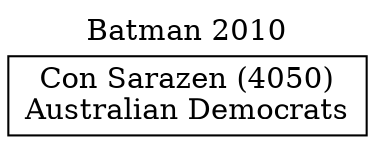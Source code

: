 // House preference flow
digraph "Con Sarazen (4050)_Batman_2010" {
	graph [label="Batman 2010" labelloc=t mclimit=10]
	node [shape=box]
	"Con Sarazen (4050)" [label="Con Sarazen (4050)
Australian Democrats"]
}

